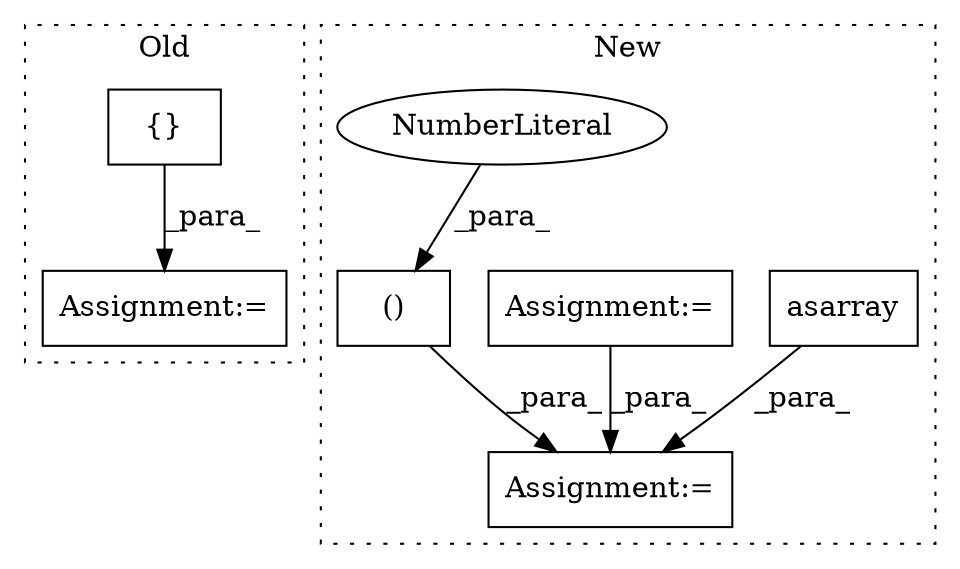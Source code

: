 digraph G {
subgraph cluster0 {
1 [label="{}" a="4" s="3515" l="2" shape="box"];
4 [label="Assignment:=" a="7" s="3505" l="1" shape="box"];
label = "Old";
style="dotted";
}
subgraph cluster1 {
2 [label="asarray" a="32" s="4110,4272" l="19,-5" shape="box"];
3 [label="Assignment:=" a="7" s="4435" l="1" shape="box"];
5 [label="Assignment:=" a="7" s="4590" l="45" shape="box"];
6 [label="()" a="106" s="4309" l="30" shape="box"];
7 [label="NumberLiteral" a="34" s="4309" l="1" shape="ellipse"];
label = "New";
style="dotted";
}
1 -> 4 [label="_para_"];
2 -> 3 [label="_para_"];
5 -> 3 [label="_para_"];
6 -> 3 [label="_para_"];
7 -> 6 [label="_para_"];
}